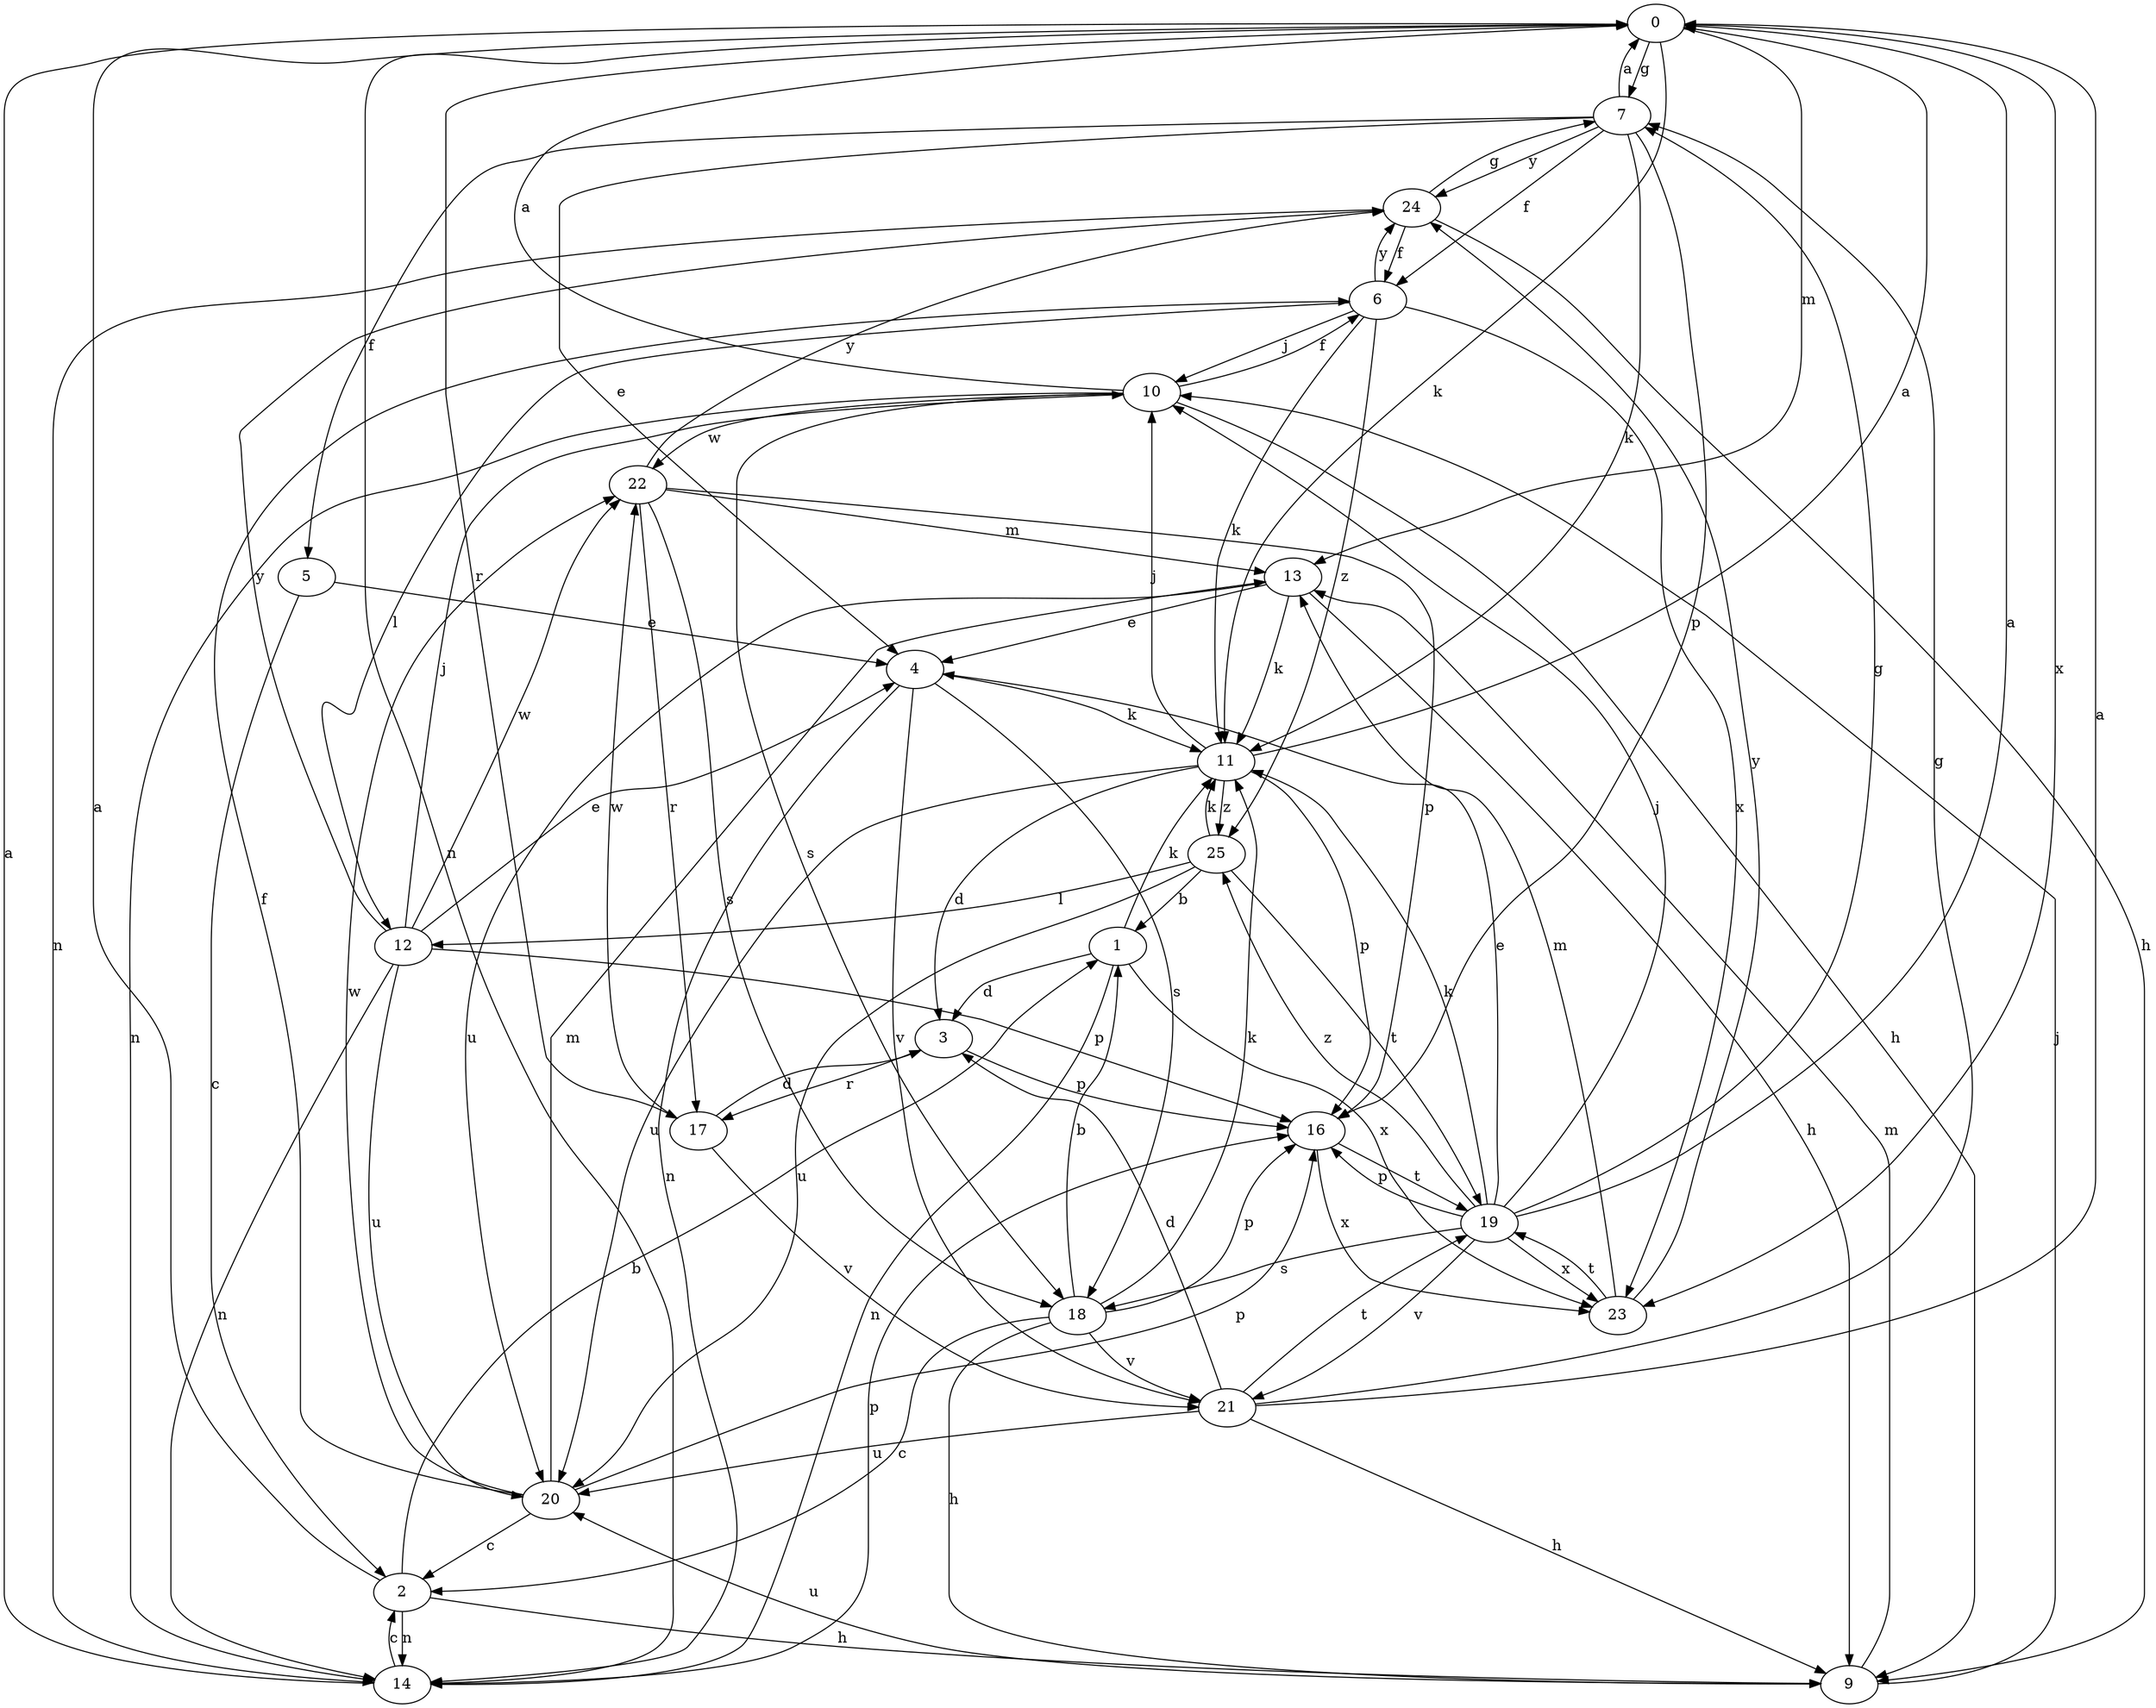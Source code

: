 strict digraph  {
0;
1;
2;
3;
4;
5;
6;
7;
9;
10;
11;
12;
13;
14;
16;
17;
18;
19;
20;
21;
22;
23;
24;
25;
0 -> 7  [label=g];
0 -> 11  [label=k];
0 -> 13  [label=m];
0 -> 14  [label=n];
0 -> 17  [label=r];
0 -> 23  [label=x];
1 -> 3  [label=d];
1 -> 11  [label=k];
1 -> 14  [label=n];
1 -> 23  [label=x];
2 -> 0  [label=a];
2 -> 1  [label=b];
2 -> 9  [label=h];
2 -> 14  [label=n];
3 -> 16  [label=p];
3 -> 17  [label=r];
4 -> 11  [label=k];
4 -> 14  [label=n];
4 -> 18  [label=s];
4 -> 21  [label=v];
5 -> 2  [label=c];
5 -> 4  [label=e];
6 -> 10  [label=j];
6 -> 11  [label=k];
6 -> 12  [label=l];
6 -> 23  [label=x];
6 -> 24  [label=y];
6 -> 25  [label=z];
7 -> 0  [label=a];
7 -> 4  [label=e];
7 -> 5  [label=f];
7 -> 6  [label=f];
7 -> 11  [label=k];
7 -> 16  [label=p];
7 -> 24  [label=y];
9 -> 10  [label=j];
9 -> 13  [label=m];
9 -> 20  [label=u];
10 -> 0  [label=a];
10 -> 6  [label=f];
10 -> 9  [label=h];
10 -> 14  [label=n];
10 -> 18  [label=s];
10 -> 22  [label=w];
11 -> 0  [label=a];
11 -> 3  [label=d];
11 -> 10  [label=j];
11 -> 16  [label=p];
11 -> 20  [label=u];
11 -> 25  [label=z];
12 -> 4  [label=e];
12 -> 10  [label=j];
12 -> 14  [label=n];
12 -> 16  [label=p];
12 -> 20  [label=u];
12 -> 22  [label=w];
12 -> 24  [label=y];
13 -> 4  [label=e];
13 -> 9  [label=h];
13 -> 11  [label=k];
13 -> 20  [label=u];
14 -> 0  [label=a];
14 -> 2  [label=c];
14 -> 16  [label=p];
16 -> 19  [label=t];
16 -> 23  [label=x];
17 -> 3  [label=d];
17 -> 21  [label=v];
17 -> 22  [label=w];
18 -> 1  [label=b];
18 -> 2  [label=c];
18 -> 9  [label=h];
18 -> 11  [label=k];
18 -> 16  [label=p];
18 -> 21  [label=v];
19 -> 0  [label=a];
19 -> 4  [label=e];
19 -> 7  [label=g];
19 -> 10  [label=j];
19 -> 11  [label=k];
19 -> 16  [label=p];
19 -> 18  [label=s];
19 -> 21  [label=v];
19 -> 23  [label=x];
19 -> 25  [label=z];
20 -> 2  [label=c];
20 -> 6  [label=f];
20 -> 13  [label=m];
20 -> 16  [label=p];
20 -> 22  [label=w];
21 -> 0  [label=a];
21 -> 3  [label=d];
21 -> 7  [label=g];
21 -> 9  [label=h];
21 -> 19  [label=t];
21 -> 20  [label=u];
22 -> 13  [label=m];
22 -> 16  [label=p];
22 -> 17  [label=r];
22 -> 18  [label=s];
22 -> 24  [label=y];
23 -> 13  [label=m];
23 -> 19  [label=t];
23 -> 24  [label=y];
24 -> 6  [label=f];
24 -> 7  [label=g];
24 -> 9  [label=h];
24 -> 14  [label=n];
25 -> 1  [label=b];
25 -> 11  [label=k];
25 -> 12  [label=l];
25 -> 19  [label=t];
25 -> 20  [label=u];
}
